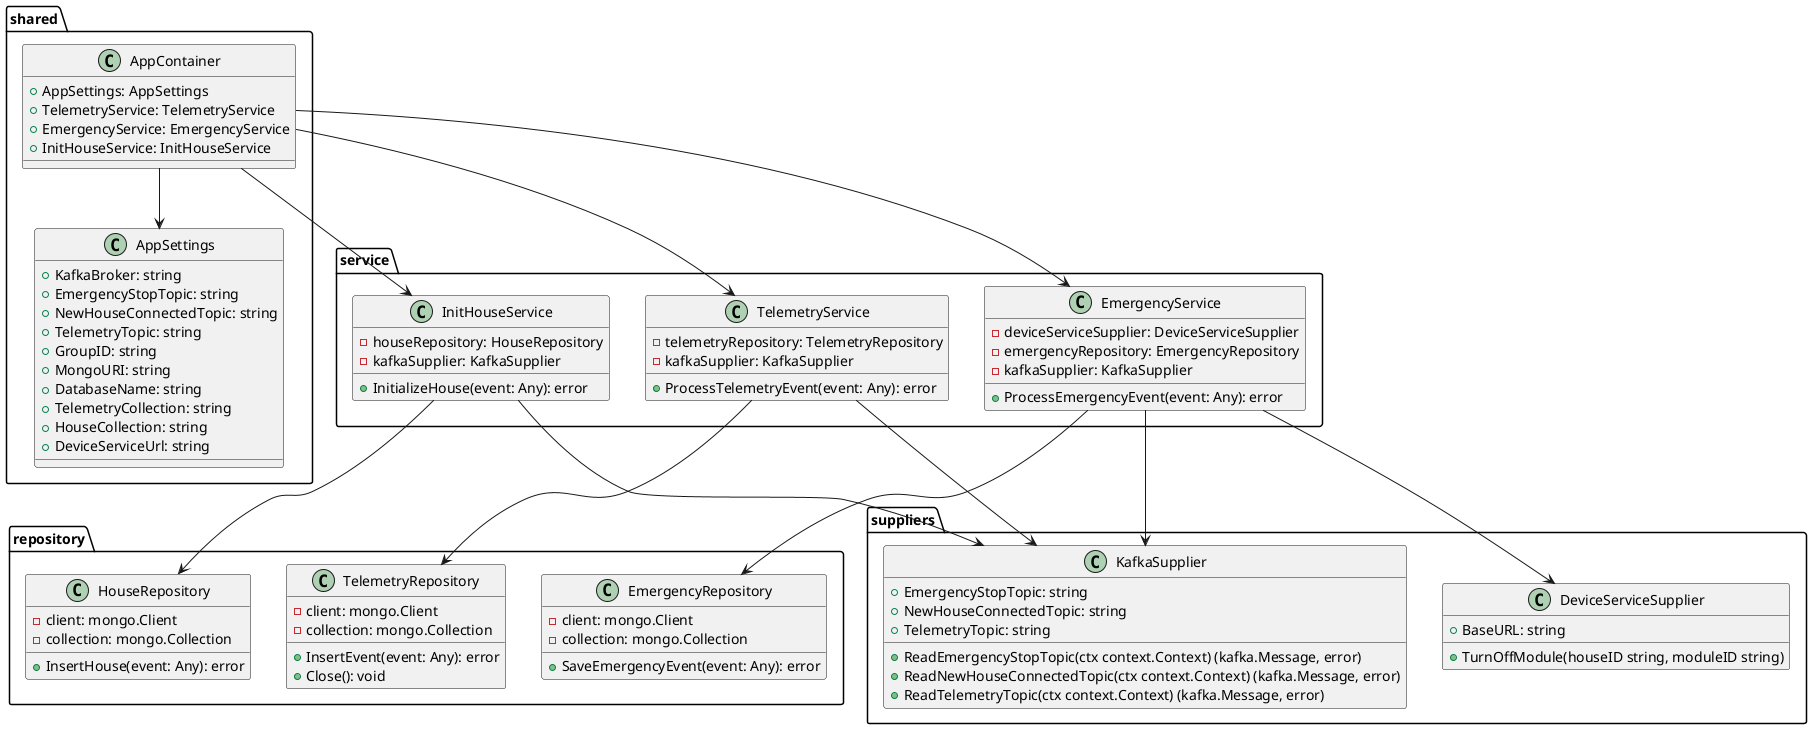 @startuml
package "shared" {
    class AppContainer {
        + AppSettings: AppSettings
        + TelemetryService: TelemetryService
        + EmergencyService: EmergencyService
        + InitHouseService: InitHouseService
    }

    class AppSettings {
        + KafkaBroker: string
        + EmergencyStopTopic: string
        + NewHouseConnectedTopic: string
        + TelemetryTopic: string
        + GroupID: string
        + MongoURI: string
        + DatabaseName: string
        + TelemetryCollection: string
        + HouseCollection: string
        + DeviceServiceUrl: string
    }

    AppContainer --> AppSettings
}

package "service" {
    class TelemetryService {
        - telemetryRepository: TelemetryRepository
        - kafkaSupplier: KafkaSupplier

        + ProcessTelemetryEvent(event: Any): error
    }

    class EmergencyService {
        - deviceServiceSupplier: DeviceServiceSupplier
        - emergencyRepository: EmergencyRepository
        - kafkaSupplier: KafkaSupplier

        + ProcessEmergencyEvent(event: Any): error
    }

    class InitHouseService {
        - houseRepository: HouseRepository
        - kafkaSupplier: KafkaSupplier

        + InitializeHouse(event: Any): error
    }

    AppContainer --> TelemetryService
    AppContainer --> EmergencyService
    AppContainer --> InitHouseService
}

package "repository" {
    class TelemetryRepository {
        - client: mongo.Client
        - collection: mongo.Collection

        + InsertEvent(event: Any): error
        + Close(): void
    }

    class EmergencyRepository {
        - client: mongo.Client
        - collection: mongo.Collection

        + SaveEmergencyEvent(event: Any): error
    }

    class HouseRepository {
        - client: mongo.Client
        - collection: mongo.Collection

        + InsertHouse(event: Any): error
    }

    TelemetryService --> TelemetryRepository
    EmergencyService --> EmergencyRepository
    InitHouseService --> HouseRepository
}

package "suppliers" {
    class KafkaSupplier {
        + EmergencyStopTopic: string
        + NewHouseConnectedTopic: string
        + TelemetryTopic: string

        + ReadEmergencyStopTopic(ctx context.Context) (kafka.Message, error)
        + ReadNewHouseConnectedTopic(ctx context.Context) (kafka.Message, error)
        + ReadTelemetryTopic(ctx context.Context) (kafka.Message, error)
    }

    class DeviceServiceSupplier {
        + BaseURL: string

        + TurnOffModule(houseID string, moduleID string)
    }

    TelemetryService --> KafkaSupplier
    EmergencyService --> KafkaSupplier
    EmergencyService --> DeviceServiceSupplier
    InitHouseService --> KafkaSupplier
}

@enduml
